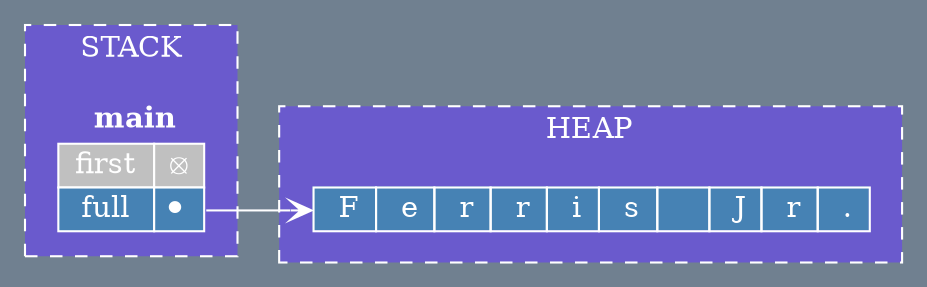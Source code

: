 digraph{
      bgcolor="slategrey";
      rankdir= LR;

      subgraph cluster_0 {
            fontcolor = "white";
            color = "white";
            style = dashed;
            label = "HEAP";
            bgcolor = "slateblue";

            nodeD [
                  fontcolor="white"; 
                  shape=plaintext; 
                  label=<
                        <table border="0" cellborder="1" cellspacing="0" 
                        color="white" bgcolor="steelblue">
                              <tr>
                                    <td port="f2">  F </td>
                                    <td>  e </td>
                                    <td>  r </td>
                                    <td>  r </td>
                                    <td>  i </td>
                                    <td>  s </td>
                                    <td>    </td>
                                    <td>  J </td>
                                    <td>  r </td>
                                    <td>  . </td>
                              </tr>
                        </table>
                  >
            ];

      } 

      subgraph cluster_1 {
            fontcolor = "white";
            color = "white";
            style = dashed;
            label = "STACK";
            bgcolor = "slateblue";
            
            nodeB [
                  fontcolor="white"; 
                  shape=plaintext; 
                  label=<
                        <table border="0" cellborder="1" cellspacing="0" 
                        color="slateblue">
                              <tr>
                              <td colspan="2"> <b>  main </b> </td>
                              </tr>
                              <tr>
                                    <td bgcolor="grey" color="white"> first </td>
                                    <td bgcolor="grey" color="white" port="f1" > ⦻ </td>
                              </tr>
                              <tr>
                                    <td color="white" bgcolor="steelblue"> full </td>
                                    <td color="white" bgcolor="steelblue" port="f3">⏺ </td> 
                              </tr>
                        </table>
                  >
            ];
      }

      nodeB:f3 -> nodeD:f2 [arrowhead=vee, color=white];
}